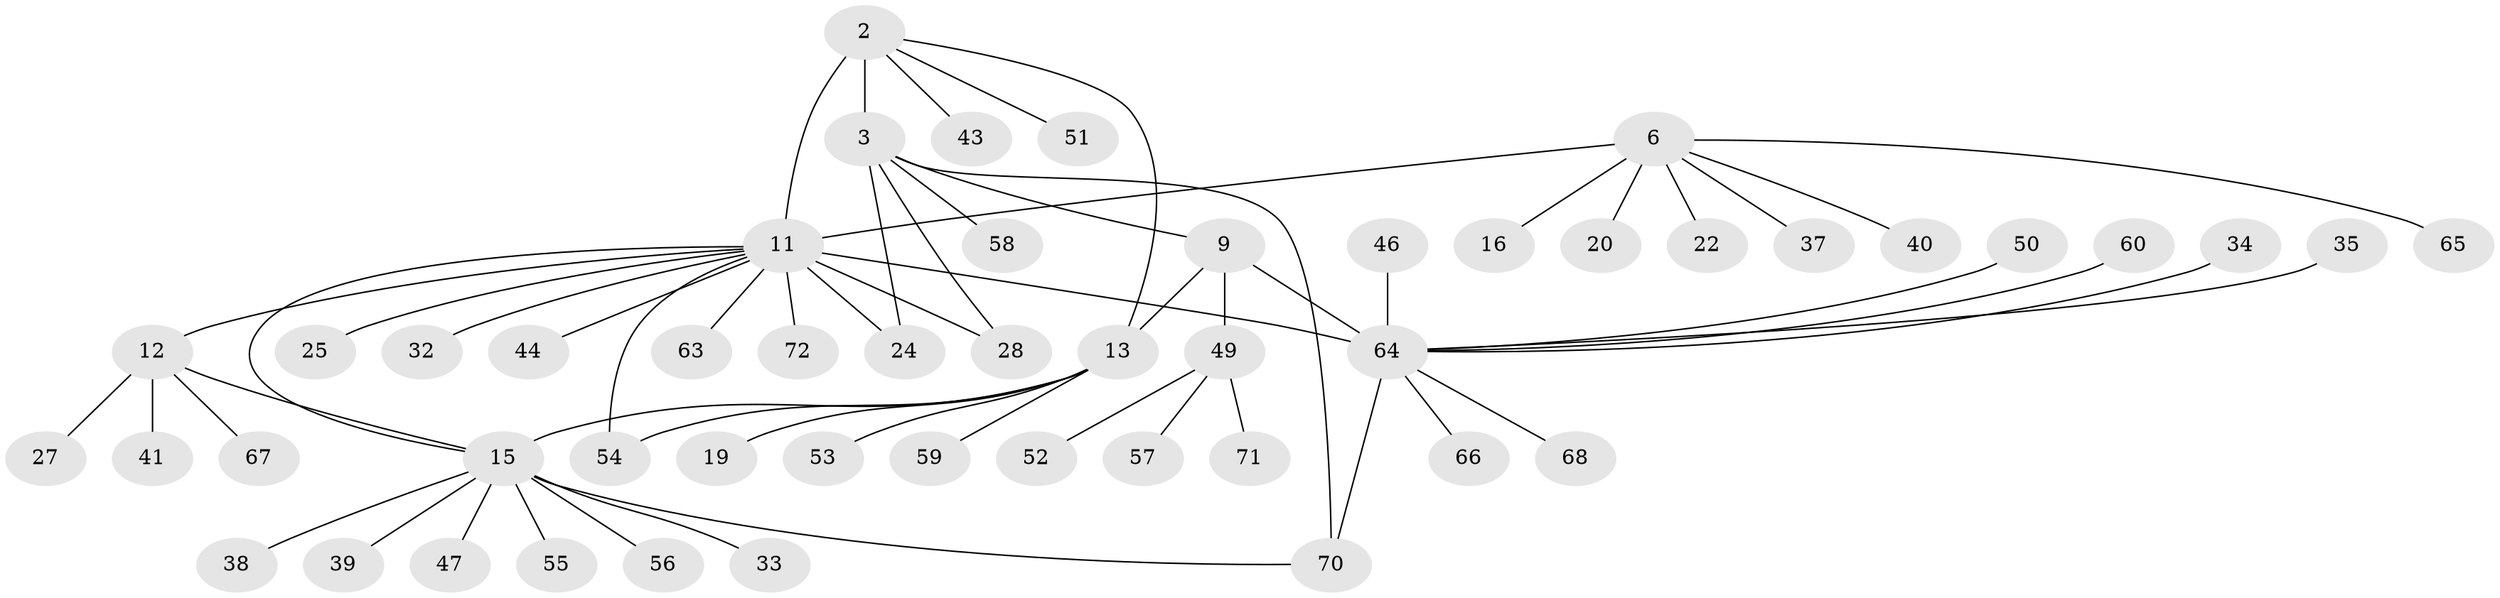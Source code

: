 // original degree distribution, {6: 0.027777777777777776, 7: 0.027777777777777776, 3: 0.05555555555555555, 8: 0.041666666666666664, 5: 0.041666666666666664, 11: 0.013888888888888888, 4: 0.041666666666666664, 9: 0.013888888888888888, 1: 0.5416666666666666, 2: 0.19444444444444445}
// Generated by graph-tools (version 1.1) at 2025/58/03/04/25 21:58:43]
// undirected, 50 vertices, 58 edges
graph export_dot {
graph [start="1"]
  node [color=gray90,style=filled];
  2;
  3 [super="+1"];
  6;
  9 [super="+7"];
  11 [super="+5"];
  12 [super="+10"];
  13;
  15 [super="+14"];
  16;
  19;
  20;
  22;
  24;
  25;
  27;
  28;
  32;
  33;
  34;
  35;
  37;
  38;
  39;
  40 [super="+31"];
  41;
  43;
  44;
  46;
  47;
  49 [super="+18"];
  50;
  51;
  52;
  53;
  54 [super="+29"];
  55;
  56;
  57;
  58;
  59;
  60 [super="+45"];
  63 [super="+30"];
  64 [super="+21+26+36+8"];
  65;
  66;
  67;
  68;
  70 [super="+62+69"];
  71;
  72;
  2 -- 3 [weight=2];
  2 -- 11 [weight=2];
  2 -- 13;
  2 -- 43;
  2 -- 51;
  3 -- 9;
  3 -- 24;
  3 -- 58;
  3 -- 28;
  3 -- 70;
  6 -- 16;
  6 -- 20;
  6 -- 22;
  6 -- 37;
  6 -- 65;
  6 -- 11 [weight=2];
  6 -- 40;
  9 -- 13;
  9 -- 49;
  9 -- 64 [weight=2];
  11 -- 12 [weight=2];
  11 -- 32;
  11 -- 44;
  11 -- 72;
  11 -- 15;
  11 -- 24;
  11 -- 25;
  11 -- 28;
  11 -- 64 [weight=3];
  11 -- 54;
  11 -- 63;
  12 -- 41;
  12 -- 67;
  12 -- 27;
  12 -- 15;
  13 -- 15 [weight=2];
  13 -- 19;
  13 -- 53;
  13 -- 54;
  13 -- 59;
  15 -- 39;
  15 -- 33;
  15 -- 38;
  15 -- 55;
  15 -- 56;
  15 -- 47;
  15 -- 70;
  34 -- 64;
  35 -- 64;
  46 -- 64;
  49 -- 52;
  49 -- 71;
  49 -- 57;
  50 -- 64;
  60 -- 64;
  64 -- 68;
  64 -- 66;
  64 -- 70;
}
